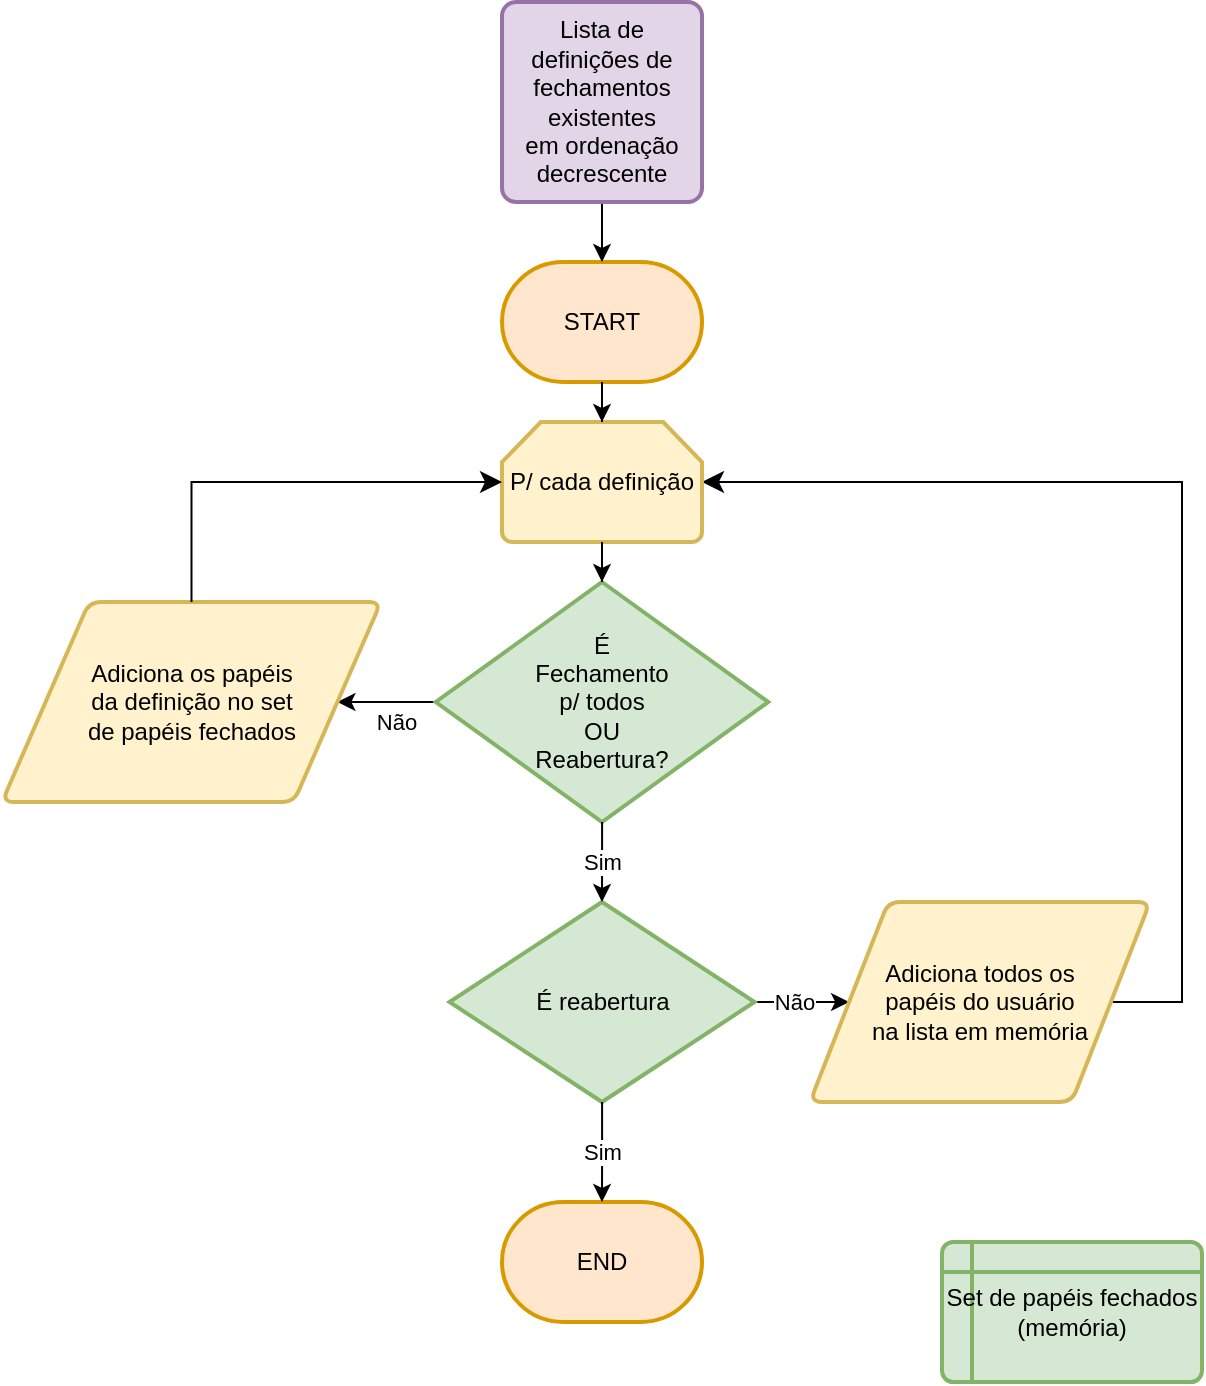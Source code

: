 <mxfile version="24.7.17">
  <diagram id="C5RBs43oDa-KdzZeNtuy" name="Page-1">
    <mxGraphModel dx="2074" dy="1132" grid="1" gridSize="10" guides="1" tooltips="1" connect="1" arrows="1" fold="1" page="1" pageScale="1" pageWidth="827" pageHeight="1169" math="0" shadow="0">
      <root>
        <mxCell id="WIyWlLk6GJQsqaUBKTNV-0" />
        <mxCell id="WIyWlLk6GJQsqaUBKTNV-1" parent="WIyWlLk6GJQsqaUBKTNV-0" />
        <mxCell id="1E8HLAFnwYggUjKyMHXR-70" value="Não" style="edgeStyle=orthogonalEdgeStyle;rounded=0;orthogonalLoop=1;jettySize=auto;html=1;entryX=1;entryY=0.5;entryDx=0;entryDy=0;" parent="WIyWlLk6GJQsqaUBKTNV-1" source="1E8HLAFnwYggUjKyMHXR-7" target="1E8HLAFnwYggUjKyMHXR-49" edge="1">
          <mxGeometry x="-0.463" y="-10" relative="1" as="geometry">
            <mxPoint as="offset" />
          </mxGeometry>
        </mxCell>
        <mxCell id="1E8HLAFnwYggUjKyMHXR-7" value="É&lt;div&gt;Fechamento&lt;div&gt;p/ todos&lt;br&gt;OU&lt;br&gt;Reabertura?&lt;/div&gt;&lt;/div&gt;" style="strokeWidth=2;html=1;shape=mxgraph.flowchart.decision;whiteSpace=wrap;fillColor=#d5e8d4;strokeColor=#82b366;" parent="WIyWlLk6GJQsqaUBKTNV-1" vertex="1">
          <mxGeometry x="226.88" y="300" width="166.25" height="120" as="geometry" />
        </mxCell>
        <mxCell id="1E8HLAFnwYggUjKyMHXR-60" value="Não" style="edgeStyle=orthogonalEdgeStyle;rounded=0;orthogonalLoop=1;jettySize=auto;html=1;" parent="WIyWlLk6GJQsqaUBKTNV-1" source="1E8HLAFnwYggUjKyMHXR-9" target="1E8HLAFnwYggUjKyMHXR-53" edge="1">
          <mxGeometry x="0.242" relative="1" as="geometry">
            <mxPoint as="offset" />
          </mxGeometry>
        </mxCell>
        <mxCell id="1E8HLAFnwYggUjKyMHXR-9" value="É reabertura" style="strokeWidth=2;html=1;shape=mxgraph.flowchart.decision;whiteSpace=wrap;fillColor=#d5e8d4;strokeColor=#82b366;" parent="WIyWlLk6GJQsqaUBKTNV-1" vertex="1">
          <mxGeometry x="233.75" y="460" width="152.5" height="100" as="geometry" />
        </mxCell>
        <mxCell id="1E8HLAFnwYggUjKyMHXR-26" value="Set de papéis fechados&lt;br&gt;(memória)" style="shape=internalStorage;whiteSpace=wrap;html=1;dx=15;dy=15;rounded=1;arcSize=8;strokeWidth=2;fillColor=#d5e8d4;strokeColor=#82b366;" parent="WIyWlLk6GJQsqaUBKTNV-1" vertex="1">
          <mxGeometry x="480" y="630" width="130" height="70" as="geometry" />
        </mxCell>
        <mxCell id="1E8HLAFnwYggUjKyMHXR-31" value="" style="edgeStyle=elbowEdgeStyle;elbow=horizontal;endArrow=classic;html=1;curved=0;rounded=0;endSize=8;startSize=8;exitX=1;exitY=0.5;exitDx=0;exitDy=0;entryX=1;entryY=0.5;entryDx=0;entryDy=0;entryPerimeter=0;" parent="WIyWlLk6GJQsqaUBKTNV-1" source="1E8HLAFnwYggUjKyMHXR-53" target="1E8HLAFnwYggUjKyMHXR-62" edge="1">
          <mxGeometry width="50" height="50" relative="1" as="geometry">
            <mxPoint x="611.32" y="500" as="sourcePoint" />
            <mxPoint x="414" y="350" as="targetPoint" />
            <Array as="points">
              <mxPoint x="600" y="370" />
              <mxPoint x="647.87" y="400" />
              <mxPoint x="654" y="430" />
              <mxPoint x="640.5" y="510" />
              <mxPoint x="660.5" y="470" />
              <mxPoint x="730.5" y="380" />
            </Array>
          </mxGeometry>
        </mxCell>
        <mxCell id="1E8HLAFnwYggUjKyMHXR-33" value="END" style="strokeWidth=2;html=1;shape=mxgraph.flowchart.terminator;whiteSpace=wrap;fillColor=#ffe6cc;strokeColor=#d79b00;" parent="WIyWlLk6GJQsqaUBKTNV-1" vertex="1">
          <mxGeometry x="260" y="610" width="100" height="60" as="geometry" />
        </mxCell>
        <mxCell id="1E8HLAFnwYggUjKyMHXR-34" value="START" style="strokeWidth=2;html=1;shape=mxgraph.flowchart.terminator;whiteSpace=wrap;fillColor=#ffe6cc;strokeColor=#d79b00;" parent="WIyWlLk6GJQsqaUBKTNV-1" vertex="1">
          <mxGeometry x="260.01" y="140" width="100" height="60" as="geometry" />
        </mxCell>
        <mxCell id="1E8HLAFnwYggUjKyMHXR-49" value="&lt;div&gt;Adiciona os papéis&lt;br&gt;da definição no set&lt;br&gt;de papéis fechados&lt;/div&gt;" style="shape=parallelogram;html=1;strokeWidth=2;perimeter=parallelogramPerimeter;whiteSpace=wrap;rounded=1;arcSize=12;size=0.23;fillColor=#fff2cc;strokeColor=#d6b656;" parent="WIyWlLk6GJQsqaUBKTNV-1" vertex="1">
          <mxGeometry x="10" y="310" width="189.5" height="100" as="geometry" />
        </mxCell>
        <mxCell id="1E8HLAFnwYggUjKyMHXR-51" value="Sim" style="edgeStyle=orthogonalEdgeStyle;rounded=0;orthogonalLoop=1;jettySize=auto;html=1;entryX=0.5;entryY=0;entryDx=0;entryDy=0;entryPerimeter=0;" parent="WIyWlLk6GJQsqaUBKTNV-1" source="1E8HLAFnwYggUjKyMHXR-7" target="1E8HLAFnwYggUjKyMHXR-9" edge="1">
          <mxGeometry x="0.003" relative="1" as="geometry">
            <mxPoint as="offset" />
          </mxGeometry>
        </mxCell>
        <mxCell id="1E8HLAFnwYggUjKyMHXR-53" value="&lt;div&gt;Adiciona todos os&lt;/div&gt;&lt;div&gt;papéis do usuário&lt;/div&gt;&lt;div&gt;na lista em memória&lt;br&gt;&lt;/div&gt;" style="shape=parallelogram;html=1;strokeWidth=2;perimeter=parallelogramPerimeter;whiteSpace=wrap;rounded=1;arcSize=12;size=0.23;fillColor=#fff2cc;strokeColor=#d6b656;" parent="WIyWlLk6GJQsqaUBKTNV-1" vertex="1">
          <mxGeometry x="414" y="460" width="170" height="100" as="geometry" />
        </mxCell>
        <mxCell id="1E8HLAFnwYggUjKyMHXR-54" value="Sim" style="edgeStyle=orthogonalEdgeStyle;rounded=0;orthogonalLoop=1;jettySize=auto;html=1;entryX=0.5;entryY=0;entryDx=0;entryDy=0;entryPerimeter=0;" parent="WIyWlLk6GJQsqaUBKTNV-1" source="1E8HLAFnwYggUjKyMHXR-9" target="1E8HLAFnwYggUjKyMHXR-33" edge="1">
          <mxGeometry relative="1" as="geometry" />
        </mxCell>
        <mxCell id="1E8HLAFnwYggUjKyMHXR-61" style="edgeStyle=orthogonalEdgeStyle;rounded=0;orthogonalLoop=1;jettySize=auto;html=1;" parent="WIyWlLk6GJQsqaUBKTNV-1" source="1E8HLAFnwYggUjKyMHXR-56" target="1E8HLAFnwYggUjKyMHXR-34" edge="1">
          <mxGeometry relative="1" as="geometry" />
        </mxCell>
        <mxCell id="1E8HLAFnwYggUjKyMHXR-56" value="Lista de&#xa;definições de&#xa;fechamentos&#xa;existentes&#xa;em ordenação&#xa;decrescente" style="rounded=1;whiteSpace=wrap;html=1;absoluteArcSize=1;arcSize=14;strokeWidth=2;fillColor=#e1d5e7;strokeColor=#9673a6;" parent="WIyWlLk6GJQsqaUBKTNV-1" vertex="1">
          <mxGeometry x="260.01" y="10" width="100" height="100" as="geometry" />
        </mxCell>
        <mxCell id="1E8HLAFnwYggUjKyMHXR-62" value="P/ cada definição" style="strokeWidth=2;html=1;shape=mxgraph.flowchart.loop_limit;whiteSpace=wrap;fillColor=#fff2cc;strokeColor=#d6b656;" parent="WIyWlLk6GJQsqaUBKTNV-1" vertex="1">
          <mxGeometry x="260" y="220" width="100" height="60" as="geometry" />
        </mxCell>
        <mxCell id="1E8HLAFnwYggUjKyMHXR-63" style="edgeStyle=orthogonalEdgeStyle;rounded=0;orthogonalLoop=1;jettySize=auto;html=1;entryX=0.5;entryY=0;entryDx=0;entryDy=0;entryPerimeter=0;" parent="WIyWlLk6GJQsqaUBKTNV-1" source="1E8HLAFnwYggUjKyMHXR-34" target="1E8HLAFnwYggUjKyMHXR-62" edge="1">
          <mxGeometry relative="1" as="geometry" />
        </mxCell>
        <mxCell id="1E8HLAFnwYggUjKyMHXR-64" style="edgeStyle=orthogonalEdgeStyle;rounded=0;orthogonalLoop=1;jettySize=auto;html=1;entryX=0.5;entryY=0;entryDx=0;entryDy=0;entryPerimeter=0;" parent="WIyWlLk6GJQsqaUBKTNV-1" source="1E8HLAFnwYggUjKyMHXR-62" target="1E8HLAFnwYggUjKyMHXR-7" edge="1">
          <mxGeometry relative="1" as="geometry" />
        </mxCell>
        <mxCell id="1E8HLAFnwYggUjKyMHXR-69" value="" style="edgeStyle=elbowEdgeStyle;elbow=vertical;endArrow=classic;html=1;curved=0;rounded=0;endSize=8;startSize=8;entryX=0;entryY=0.5;entryDx=0;entryDy=0;entryPerimeter=0;exitX=0.5;exitY=0;exitDx=0;exitDy=0;" parent="WIyWlLk6GJQsqaUBKTNV-1" source="1E8HLAFnwYggUjKyMHXR-49" target="1E8HLAFnwYggUjKyMHXR-62" edge="1">
          <mxGeometry width="50" height="50" relative="1" as="geometry">
            <mxPoint x="90" y="310" as="sourcePoint" />
            <mxPoint x="140" y="260" as="targetPoint" />
            <Array as="points">
              <mxPoint x="150" y="250" />
              <mxPoint x="120" y="250" />
            </Array>
          </mxGeometry>
        </mxCell>
      </root>
    </mxGraphModel>
  </diagram>
</mxfile>
